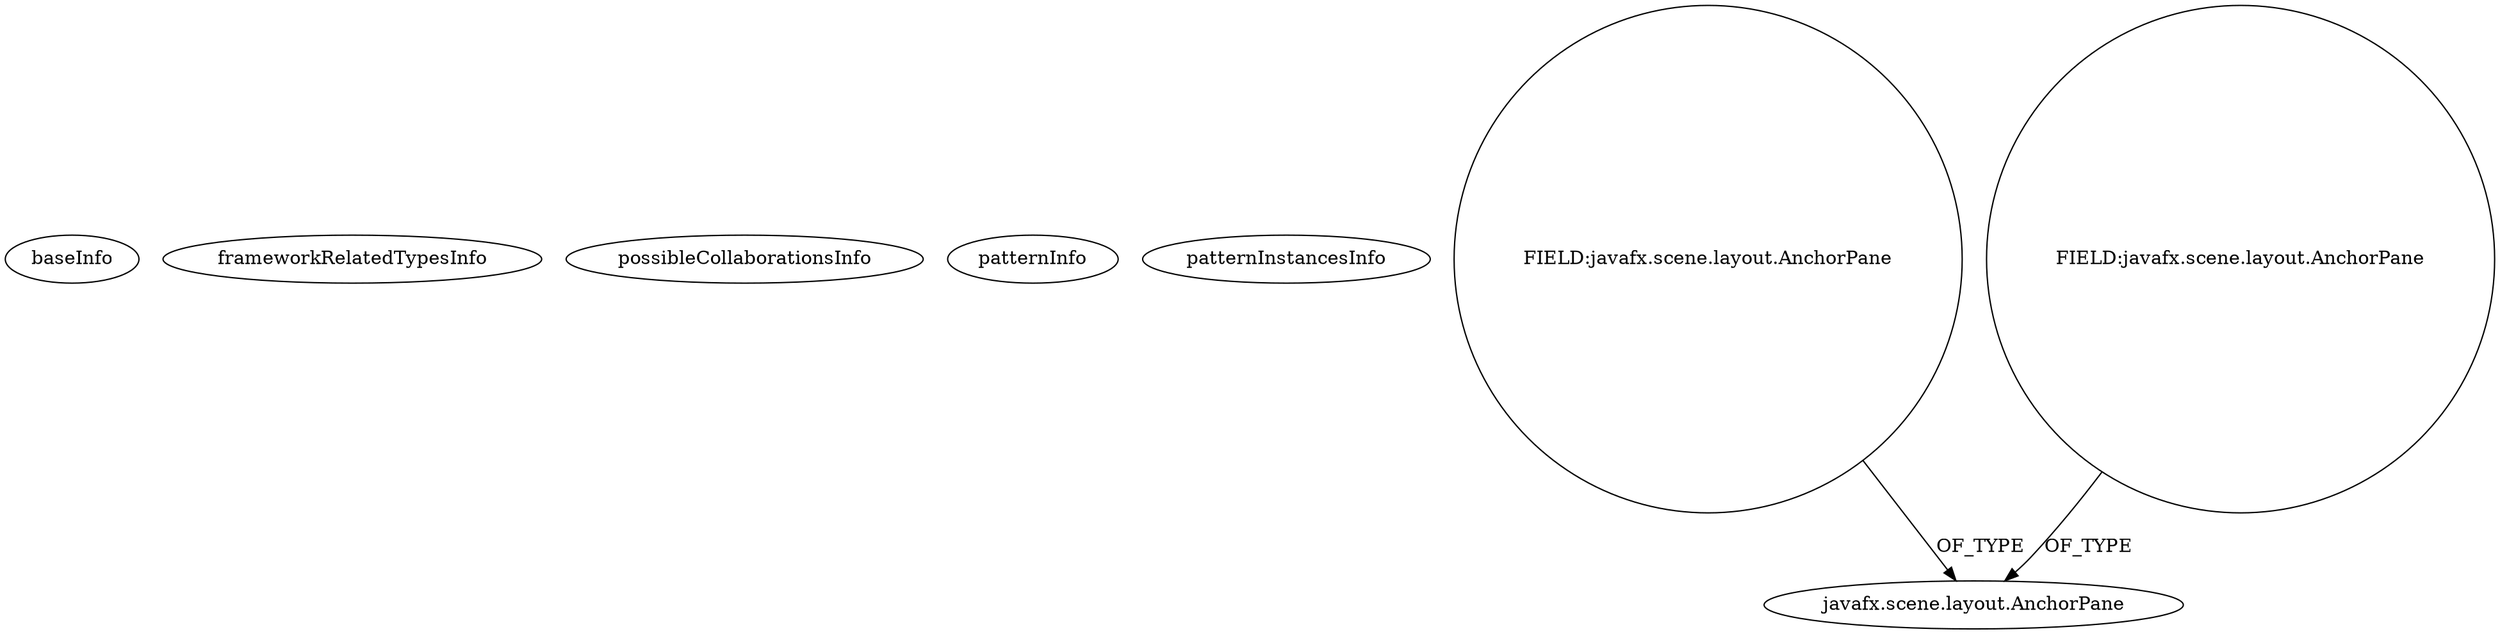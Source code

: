 digraph {
baseInfo[graphId=788,category="pattern",isAnonymous=false,possibleRelation=false]
frameworkRelatedTypesInfo[]
possibleCollaborationsInfo[]
patternInfo[frequency=11.0,patternRootClient=null]
patternInstancesInfo[0="dony1990-ProsDesktop~/dony1990-ProsDesktop/ProsDesktop-master/src/nicon/NiconDesktop/guifx/Plugins/PluginsController.java~PluginsController~2568",1="dony1990-ProsDesktop~/dony1990-ProsDesktop/ProsDesktop-master/src/nicon/NiconDesktop/guifx/NiconImage/NiconImageFXMLController.java~NiconImageFXMLController~2548",2="candybibby-Snake~/candybibby-Snake/Snake-master/src/graphicsJavaFX/Controller.java~Controller~2239",3="ajithkp560-quizmaster~/ajithkp560-quizmaster/quizmaster-master/QuizProgram_SRC/QuizAdmin/src/designController.java~designController~1749",4="mrempala-sp~/mrempala-sp/sp-master/src/application/VcSequenceEditor.java~VcSequenceEditor~3686",5="diogocs1-FPessoais~/diogocs1-FPessoais/FPessoais-master/FinancasPessoais/src/app/Main.java~Main~2485",6="timyates-ShadowFX~/timyates-ShadowFX/ShadowFX-master/src/main/java/com/bloidonia/shadowtest/presentation/main/MainPresenter.java~MainPresenter~4549",7="sk44-javafx-gallery~/sk44-javafx-gallery/javafx-gallery-master/src/main/java/sk44/jfxgallery/controllers/SeparatedImageWindowController.java~SeparatedImageWindowController~4199",8="a1153tm-FXProtoType~/a1153tm-FXProtoType/FXProtoType-master/src/prototype/LoginController.java~LoginController~1658",9="jesuino-crud-frameworks~/jesuino-crud-frameworks/crud-frameworks-master/crud-frameworks-client-javafx/src/main/java/org/jugvale/crudframeworks/client/presentation/CrudframeworksPresenter.java~CrudframeworksPresenter~3311",10="dony1990-ProsDesktop~/dony1990-ProsDesktop/ProsDesktop-master/src/nicon/NiconDesktop/guifx/DesktopViewer/DesktopViewerController.java~DesktopViewerController~2537"]
5[label="javafx.scene.layout.AnchorPane",vertexType="FRAMEWORK_CLASS_TYPE",isFrameworkType=false]
12[label="FIELD:javafx.scene.layout.AnchorPane",vertexType="FIELD_DECLARATION",isFrameworkType=false,shape=circle]
16[label="FIELD:javafx.scene.layout.AnchorPane",vertexType="FIELD_DECLARATION",isFrameworkType=false,shape=circle]
12->5[label="OF_TYPE"]
16->5[label="OF_TYPE"]
}

